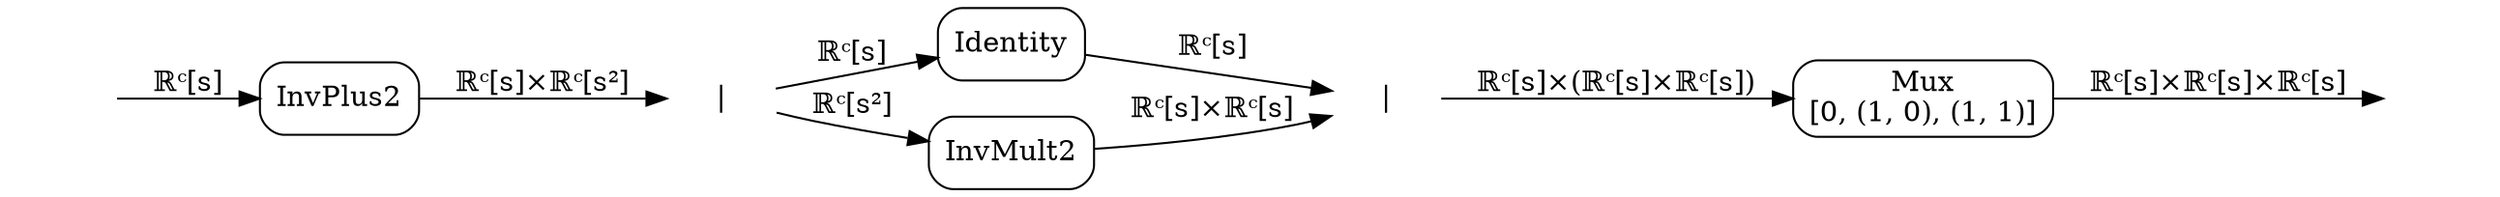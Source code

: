 /* Generated by GvGen v.0.9.1 (http://www.picviz.com/sections/opensource/gvgen.html) */

digraph G {
rankdir=LR;
   node1 [shape="plaintext",label=""];
   node2 [shape="box",style="rounded",label="InvPlus2"];
   node3 [shape="box",style="rounded",label="Identity"];
   node4 [shape="box",style="rounded",label="InvMult2"];
   node5 [shape="plaintext",label="|"];
   node6 [shape="plaintext",label="|"];
   node7 [shape="box",style="rounded",label="Mux\n[0, (1, 0), (1, 1)]"];
   node8 [shape="plaintext",label=""];
node1->node2 [label="ℝᶜ[s]"];
node2->node5 [label="ℝᶜ[s]×ℝᶜ[s²]"];
node3->node6 [label="ℝᶜ[s]"];
node4->node6 [label="ℝᶜ[s]×ℝᶜ[s]"];
node5->node3 [label="ℝᶜ[s]"];
node5->node4 [label="ℝᶜ[s²]"];
node6->node7 [label="ℝᶜ[s]×(ℝᶜ[s]×ℝᶜ[s])"];
node7->node8 [label="ℝᶜ[s]×ℝᶜ[s]×ℝᶜ[s]"];
}

